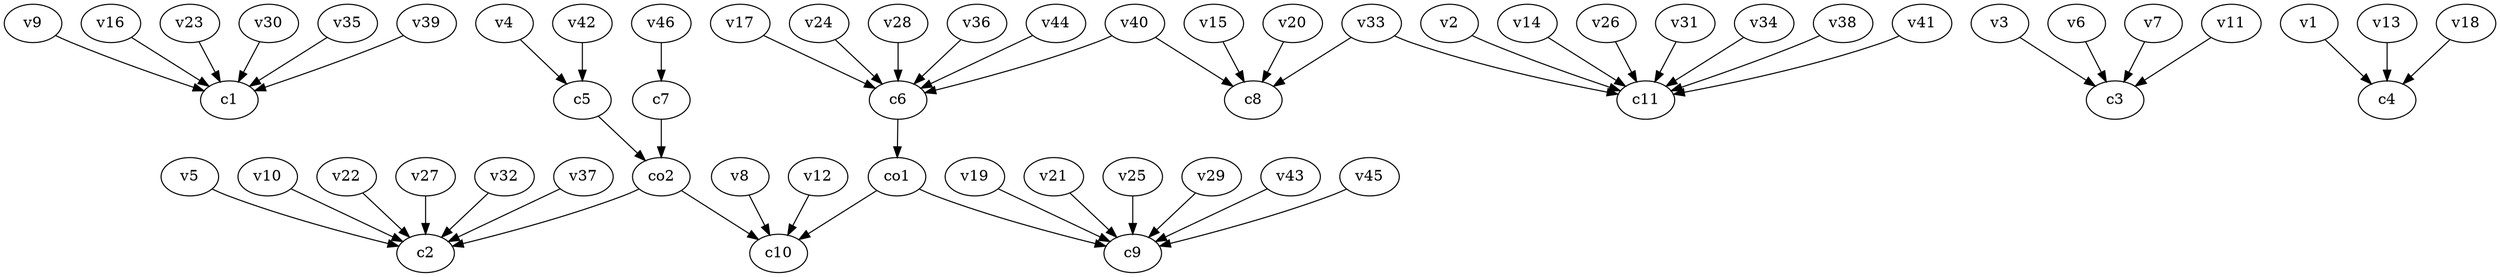 strict digraph  {
c1;
c2;
c3;
c4;
c5;
c6;
c7;
c8;
c9;
c10;
c11;
v1;
v2;
v3;
v4;
v5;
v6;
v7;
v8;
v9;
v10;
v11;
v12;
v13;
v14;
v15;
v16;
v17;
v18;
v19;
v20;
v21;
v22;
v23;
v24;
v25;
v26;
v27;
v28;
v29;
v30;
v31;
v32;
v33;
v34;
v35;
v36;
v37;
v38;
v39;
v40;
v41;
v42;
v43;
v44;
v45;
v46;
co1;
co2;
c5 -> co2  [weight=1];
c6 -> co1  [weight=1];
c7 -> co2  [weight=1];
v1 -> c4  [weight=1];
v2 -> c11  [weight=1];
v3 -> c3  [weight=1];
v4 -> c5  [weight=1];
v5 -> c2  [weight=1];
v6 -> c3  [weight=1];
v7 -> c3  [weight=1];
v8 -> c10  [weight=1];
v9 -> c1  [weight=1];
v10 -> c2  [weight=1];
v11 -> c3  [weight=1];
v12 -> c10  [weight=1];
v13 -> c4  [weight=1];
v14 -> c11  [weight=1];
v15 -> c8  [weight=1];
v16 -> c1  [weight=1];
v17 -> c6  [weight=1];
v18 -> c4  [weight=1];
v19 -> c9  [weight=1];
v20 -> c8  [weight=1];
v21 -> c9  [weight=1];
v22 -> c2  [weight=1];
v23 -> c1  [weight=1];
v24 -> c6  [weight=1];
v25 -> c9  [weight=1];
v26 -> c11  [weight=1];
v27 -> c2  [weight=1];
v28 -> c6  [weight=1];
v29 -> c9  [weight=1];
v30 -> c1  [weight=1];
v31 -> c11  [weight=1];
v32 -> c2  [weight=1];
v33 -> c8  [weight=1];
v33 -> c11  [weight=1];
v34 -> c11  [weight=1];
v35 -> c1  [weight=1];
v36 -> c6  [weight=1];
v37 -> c2  [weight=1];
v38 -> c11  [weight=1];
v39 -> c1  [weight=1];
v40 -> c8  [weight=1];
v40 -> c6  [weight=1];
v41 -> c11  [weight=1];
v42 -> c5  [weight=1];
v43 -> c9  [weight=1];
v44 -> c6  [weight=1];
v45 -> c9  [weight=1];
v46 -> c7  [weight=1];
co1 -> c9  [weight=1];
co1 -> c10  [weight=1];
co2 -> c10  [weight=1];
co2 -> c2  [weight=1];
}

